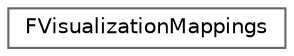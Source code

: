 digraph "Graphical Class Hierarchy"
{
 // INTERACTIVE_SVG=YES
 // LATEX_PDF_SIZE
  bgcolor="transparent";
  edge [fontname=Helvetica,fontsize=10,labelfontname=Helvetica,labelfontsize=10];
  node [fontname=Helvetica,fontsize=10,shape=box,height=0.2,width=0.4];
  rankdir="LR";
  Node0 [id="Node000000",label="FVisualizationMappings",height=0.2,width=0.4,color="grey40", fillcolor="white", style="filled",URL="$d9/d8a/structFVisualizationMappings.html",tooltip="Tools derived from this class should require parameter inputs from the user, only the bone selection."];
}
